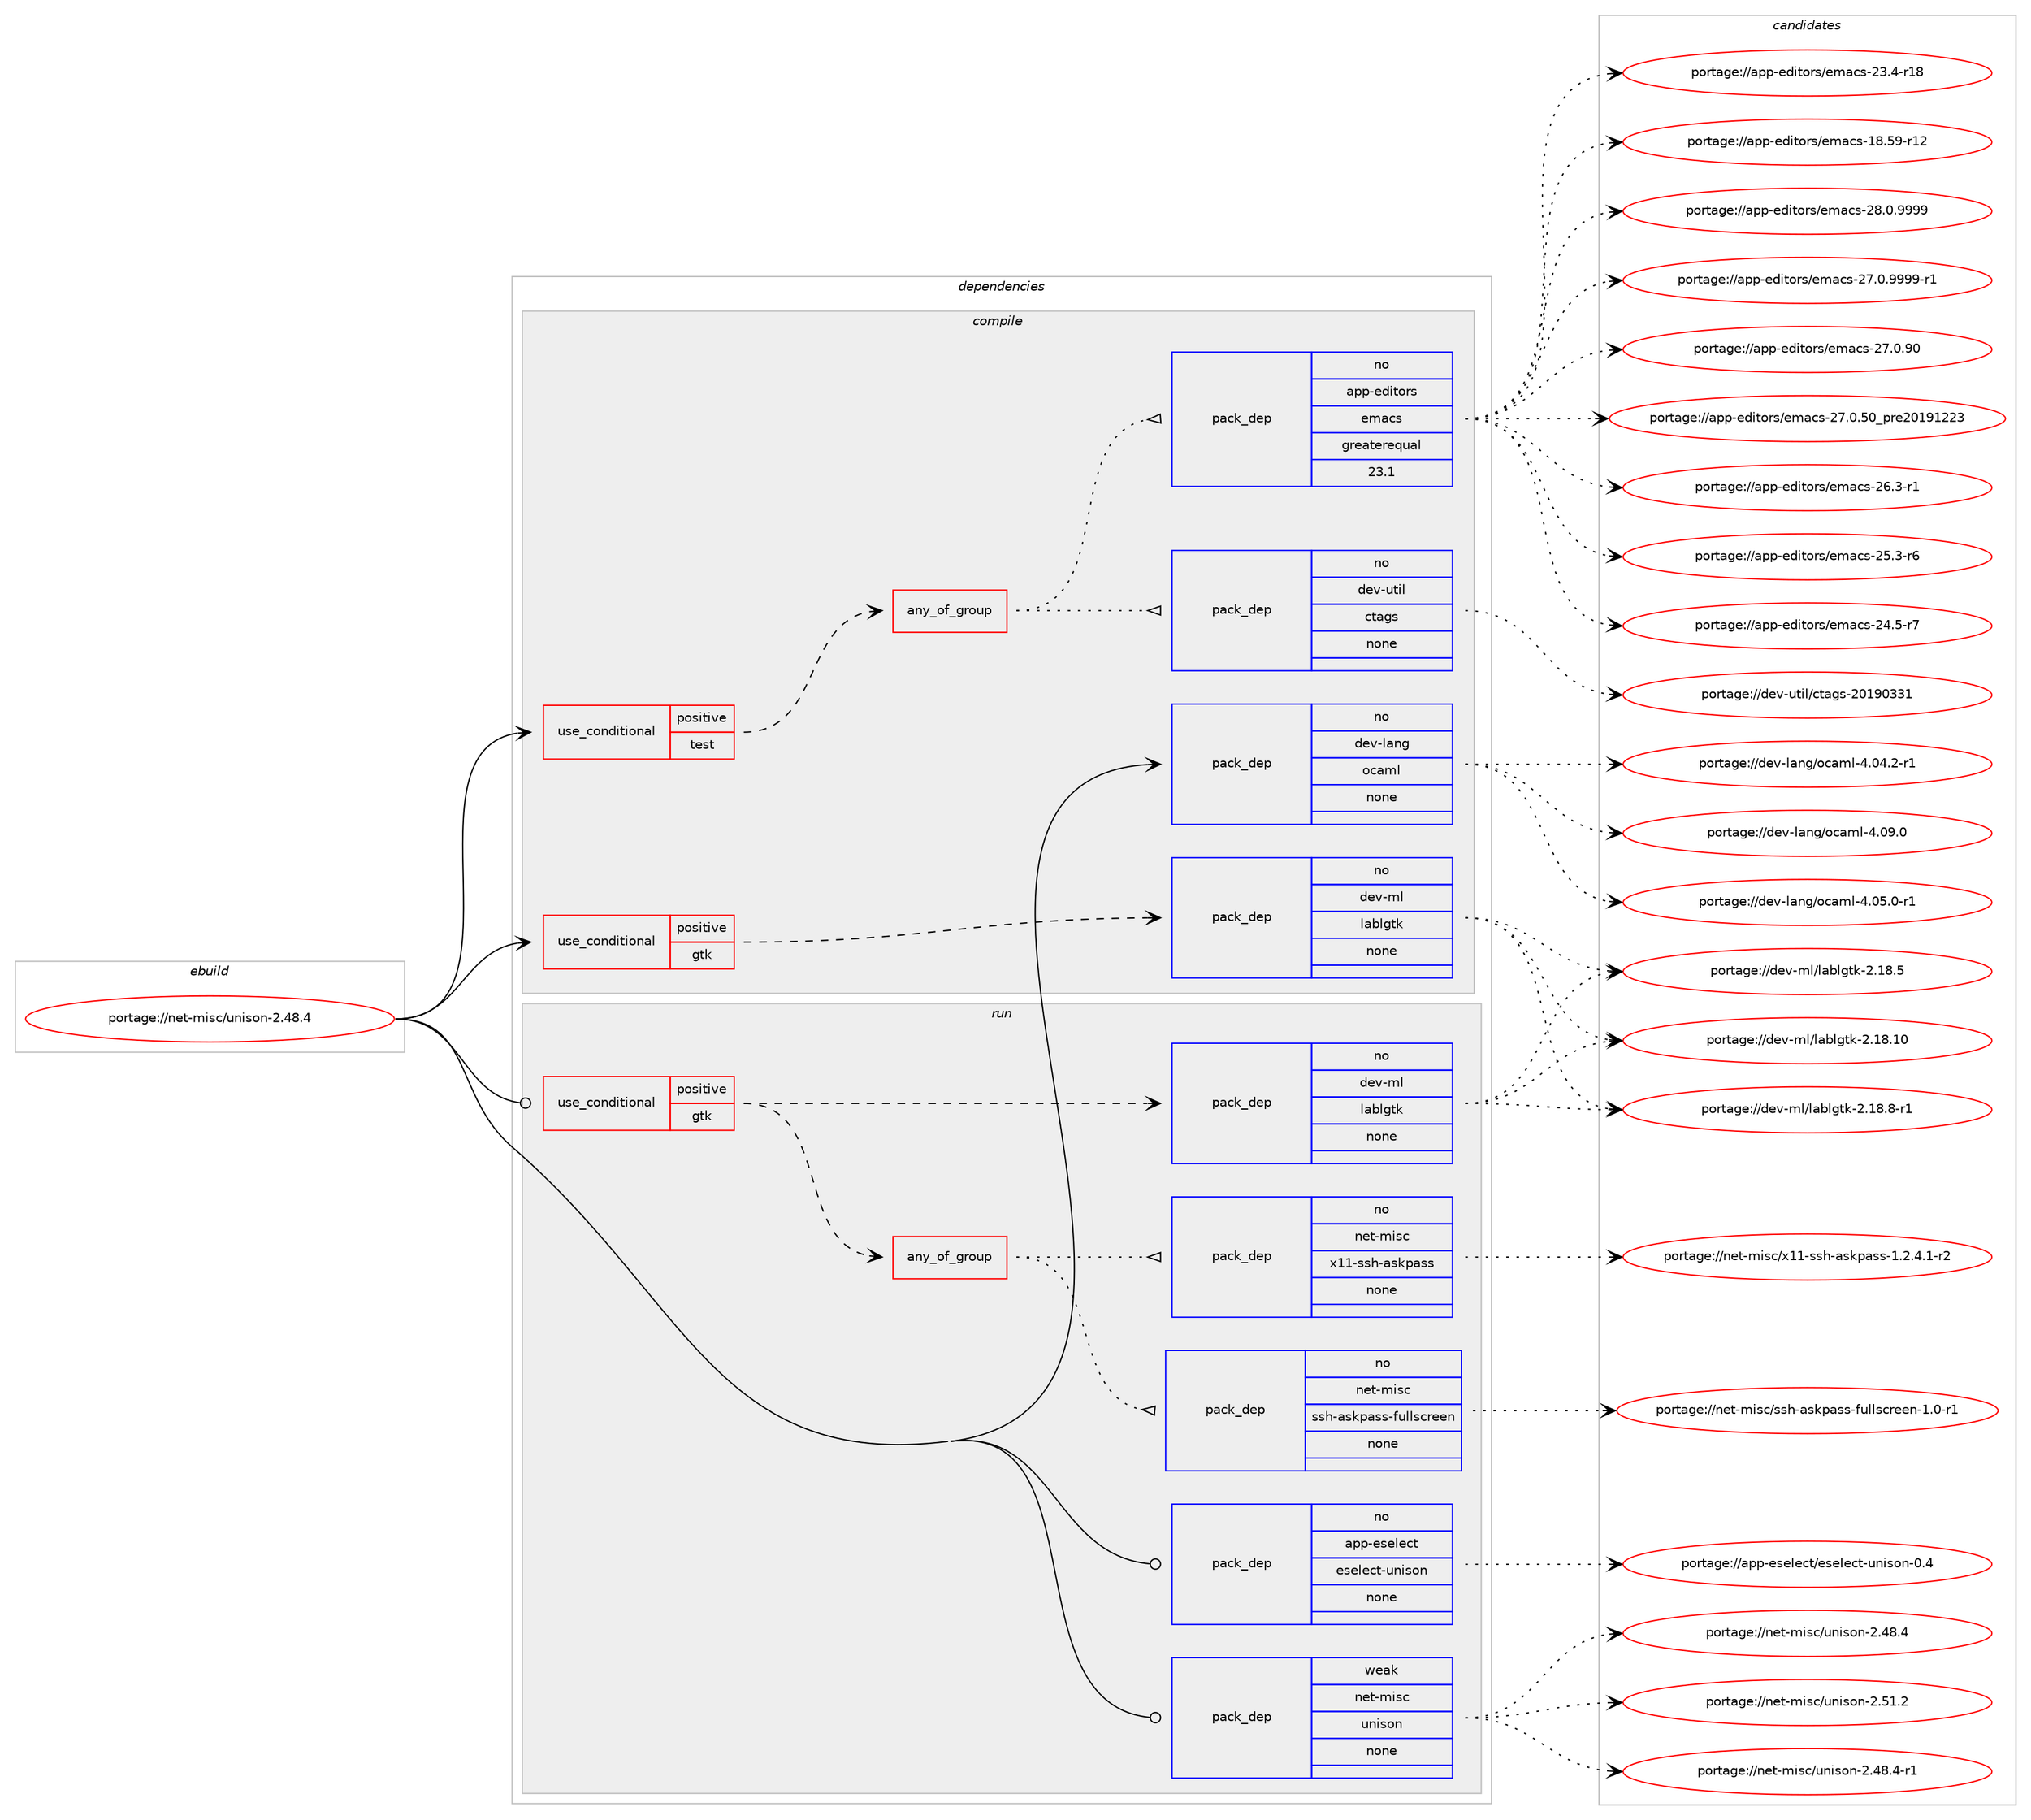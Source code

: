 digraph prolog {

# *************
# Graph options
# *************

newrank=true;
concentrate=true;
compound=true;
graph [rankdir=LR,fontname=Helvetica,fontsize=10,ranksep=1.5];#, ranksep=2.5, nodesep=0.2];
edge  [arrowhead=vee];
node  [fontname=Helvetica,fontsize=10];

# **********
# The ebuild
# **********

subgraph cluster_leftcol {
color=gray;
rank=same;
label=<<i>ebuild</i>>;
id [label="portage://net-misc/unison-2.48.4", color=red, width=4, href="../net-misc/unison-2.48.4.svg"];
}

# ****************
# The dependencies
# ****************

subgraph cluster_midcol {
color=gray;
label=<<i>dependencies</i>>;
subgraph cluster_compile {
fillcolor="#eeeeee";
style=filled;
label=<<i>compile</i>>;
subgraph cond3168 {
dependency20044 [label=<<TABLE BORDER="0" CELLBORDER="1" CELLSPACING="0" CELLPADDING="4"><TR><TD ROWSPAN="3" CELLPADDING="10">use_conditional</TD></TR><TR><TD>positive</TD></TR><TR><TD>gtk</TD></TR></TABLE>>, shape=none, color=red];
subgraph pack16533 {
dependency20045 [label=<<TABLE BORDER="0" CELLBORDER="1" CELLSPACING="0" CELLPADDING="4" WIDTH="220"><TR><TD ROWSPAN="6" CELLPADDING="30">pack_dep</TD></TR><TR><TD WIDTH="110">no</TD></TR><TR><TD>dev-ml</TD></TR><TR><TD>lablgtk</TD></TR><TR><TD>none</TD></TR><TR><TD></TD></TR></TABLE>>, shape=none, color=blue];
}
dependency20044:e -> dependency20045:w [weight=20,style="dashed",arrowhead="vee"];
}
id:e -> dependency20044:w [weight=20,style="solid",arrowhead="vee"];
subgraph cond3169 {
dependency20046 [label=<<TABLE BORDER="0" CELLBORDER="1" CELLSPACING="0" CELLPADDING="4"><TR><TD ROWSPAN="3" CELLPADDING="10">use_conditional</TD></TR><TR><TD>positive</TD></TR><TR><TD>test</TD></TR></TABLE>>, shape=none, color=red];
subgraph any339 {
dependency20047 [label=<<TABLE BORDER="0" CELLBORDER="1" CELLSPACING="0" CELLPADDING="4"><TR><TD CELLPADDING="10">any_of_group</TD></TR></TABLE>>, shape=none, color=red];subgraph pack16534 {
dependency20048 [label=<<TABLE BORDER="0" CELLBORDER="1" CELLSPACING="0" CELLPADDING="4" WIDTH="220"><TR><TD ROWSPAN="6" CELLPADDING="30">pack_dep</TD></TR><TR><TD WIDTH="110">no</TD></TR><TR><TD>dev-util</TD></TR><TR><TD>ctags</TD></TR><TR><TD>none</TD></TR><TR><TD></TD></TR></TABLE>>, shape=none, color=blue];
}
dependency20047:e -> dependency20048:w [weight=20,style="dotted",arrowhead="oinv"];
subgraph pack16535 {
dependency20049 [label=<<TABLE BORDER="0" CELLBORDER="1" CELLSPACING="0" CELLPADDING="4" WIDTH="220"><TR><TD ROWSPAN="6" CELLPADDING="30">pack_dep</TD></TR><TR><TD WIDTH="110">no</TD></TR><TR><TD>app-editors</TD></TR><TR><TD>emacs</TD></TR><TR><TD>greaterequal</TD></TR><TR><TD>23.1</TD></TR></TABLE>>, shape=none, color=blue];
}
dependency20047:e -> dependency20049:w [weight=20,style="dotted",arrowhead="oinv"];
}
dependency20046:e -> dependency20047:w [weight=20,style="dashed",arrowhead="vee"];
}
id:e -> dependency20046:w [weight=20,style="solid",arrowhead="vee"];
subgraph pack16536 {
dependency20050 [label=<<TABLE BORDER="0" CELLBORDER="1" CELLSPACING="0" CELLPADDING="4" WIDTH="220"><TR><TD ROWSPAN="6" CELLPADDING="30">pack_dep</TD></TR><TR><TD WIDTH="110">no</TD></TR><TR><TD>dev-lang</TD></TR><TR><TD>ocaml</TD></TR><TR><TD>none</TD></TR><TR><TD></TD></TR></TABLE>>, shape=none, color=blue];
}
id:e -> dependency20050:w [weight=20,style="solid",arrowhead="vee"];
}
subgraph cluster_compileandrun {
fillcolor="#eeeeee";
style=filled;
label=<<i>compile and run</i>>;
}
subgraph cluster_run {
fillcolor="#eeeeee";
style=filled;
label=<<i>run</i>>;
subgraph cond3170 {
dependency20051 [label=<<TABLE BORDER="0" CELLBORDER="1" CELLSPACING="0" CELLPADDING="4"><TR><TD ROWSPAN="3" CELLPADDING="10">use_conditional</TD></TR><TR><TD>positive</TD></TR><TR><TD>gtk</TD></TR></TABLE>>, shape=none, color=red];
subgraph pack16537 {
dependency20052 [label=<<TABLE BORDER="0" CELLBORDER="1" CELLSPACING="0" CELLPADDING="4" WIDTH="220"><TR><TD ROWSPAN="6" CELLPADDING="30">pack_dep</TD></TR><TR><TD WIDTH="110">no</TD></TR><TR><TD>dev-ml</TD></TR><TR><TD>lablgtk</TD></TR><TR><TD>none</TD></TR><TR><TD></TD></TR></TABLE>>, shape=none, color=blue];
}
dependency20051:e -> dependency20052:w [weight=20,style="dashed",arrowhead="vee"];
subgraph any340 {
dependency20053 [label=<<TABLE BORDER="0" CELLBORDER="1" CELLSPACING="0" CELLPADDING="4"><TR><TD CELLPADDING="10">any_of_group</TD></TR></TABLE>>, shape=none, color=red];subgraph pack16538 {
dependency20054 [label=<<TABLE BORDER="0" CELLBORDER="1" CELLSPACING="0" CELLPADDING="4" WIDTH="220"><TR><TD ROWSPAN="6" CELLPADDING="30">pack_dep</TD></TR><TR><TD WIDTH="110">no</TD></TR><TR><TD>net-misc</TD></TR><TR><TD>x11-ssh-askpass</TD></TR><TR><TD>none</TD></TR><TR><TD></TD></TR></TABLE>>, shape=none, color=blue];
}
dependency20053:e -> dependency20054:w [weight=20,style="dotted",arrowhead="oinv"];
subgraph pack16539 {
dependency20055 [label=<<TABLE BORDER="0" CELLBORDER="1" CELLSPACING="0" CELLPADDING="4" WIDTH="220"><TR><TD ROWSPAN="6" CELLPADDING="30">pack_dep</TD></TR><TR><TD WIDTH="110">no</TD></TR><TR><TD>net-misc</TD></TR><TR><TD>ssh-askpass-fullscreen</TD></TR><TR><TD>none</TD></TR><TR><TD></TD></TR></TABLE>>, shape=none, color=blue];
}
dependency20053:e -> dependency20055:w [weight=20,style="dotted",arrowhead="oinv"];
}
dependency20051:e -> dependency20053:w [weight=20,style="dashed",arrowhead="vee"];
}
id:e -> dependency20051:w [weight=20,style="solid",arrowhead="odot"];
subgraph pack16540 {
dependency20056 [label=<<TABLE BORDER="0" CELLBORDER="1" CELLSPACING="0" CELLPADDING="4" WIDTH="220"><TR><TD ROWSPAN="6" CELLPADDING="30">pack_dep</TD></TR><TR><TD WIDTH="110">no</TD></TR><TR><TD>app-eselect</TD></TR><TR><TD>eselect-unison</TD></TR><TR><TD>none</TD></TR><TR><TD></TD></TR></TABLE>>, shape=none, color=blue];
}
id:e -> dependency20056:w [weight=20,style="solid",arrowhead="odot"];
subgraph pack16541 {
dependency20057 [label=<<TABLE BORDER="0" CELLBORDER="1" CELLSPACING="0" CELLPADDING="4" WIDTH="220"><TR><TD ROWSPAN="6" CELLPADDING="30">pack_dep</TD></TR><TR><TD WIDTH="110">weak</TD></TR><TR><TD>net-misc</TD></TR><TR><TD>unison</TD></TR><TR><TD>none</TD></TR><TR><TD></TD></TR></TABLE>>, shape=none, color=blue];
}
id:e -> dependency20057:w [weight=20,style="solid",arrowhead="odot"];
}
}

# **************
# The candidates
# **************

subgraph cluster_choices {
rank=same;
color=gray;
label=<<i>candidates</i>>;

subgraph choice16533 {
color=black;
nodesep=1;
choice10010111845109108471089798108103116107455046495646564511449 [label="portage://dev-ml/lablgtk-2.18.8-r1", color=red, width=4,href="../dev-ml/lablgtk-2.18.8-r1.svg"];
choice1001011184510910847108979810810311610745504649564653 [label="portage://dev-ml/lablgtk-2.18.5", color=red, width=4,href="../dev-ml/lablgtk-2.18.5.svg"];
choice100101118451091084710897981081031161074550464956464948 [label="portage://dev-ml/lablgtk-2.18.10", color=red, width=4,href="../dev-ml/lablgtk-2.18.10.svg"];
dependency20045:e -> choice10010111845109108471089798108103116107455046495646564511449:w [style=dotted,weight="100"];
dependency20045:e -> choice1001011184510910847108979810810311610745504649564653:w [style=dotted,weight="100"];
dependency20045:e -> choice100101118451091084710897981081031161074550464956464948:w [style=dotted,weight="100"];
}
subgraph choice16534 {
color=black;
nodesep=1;
choice10010111845117116105108479911697103115455048495748515149 [label="portage://dev-util/ctags-20190331", color=red, width=4,href="../dev-util/ctags-20190331.svg"];
dependency20048:e -> choice10010111845117116105108479911697103115455048495748515149:w [style=dotted,weight="100"];
}
subgraph choice16535 {
color=black;
nodesep=1;
choice971121124510110010511611111411547101109979911545505646484657575757 [label="portage://app-editors/emacs-28.0.9999", color=red, width=4,href="../app-editors/emacs-28.0.9999.svg"];
choice9711211245101100105116111114115471011099799115455055464846575757574511449 [label="portage://app-editors/emacs-27.0.9999-r1", color=red, width=4,href="../app-editors/emacs-27.0.9999-r1.svg"];
choice97112112451011001051161111141154710110997991154550554648465748 [label="portage://app-editors/emacs-27.0.90", color=red, width=4,href="../app-editors/emacs-27.0.90.svg"];
choice97112112451011001051161111141154710110997991154550554648465348951121141015048495749505051 [label="portage://app-editors/emacs-27.0.50_pre20191223", color=red, width=4,href="../app-editors/emacs-27.0.50_pre20191223.svg"];
choice971121124510110010511611111411547101109979911545505446514511449 [label="portage://app-editors/emacs-26.3-r1", color=red, width=4,href="../app-editors/emacs-26.3-r1.svg"];
choice971121124510110010511611111411547101109979911545505346514511454 [label="portage://app-editors/emacs-25.3-r6", color=red, width=4,href="../app-editors/emacs-25.3-r6.svg"];
choice971121124510110010511611111411547101109979911545505246534511455 [label="portage://app-editors/emacs-24.5-r7", color=red, width=4,href="../app-editors/emacs-24.5-r7.svg"];
choice97112112451011001051161111141154710110997991154550514652451144956 [label="portage://app-editors/emacs-23.4-r18", color=red, width=4,href="../app-editors/emacs-23.4-r18.svg"];
choice9711211245101100105116111114115471011099799115454956465357451144950 [label="portage://app-editors/emacs-18.59-r12", color=red, width=4,href="../app-editors/emacs-18.59-r12.svg"];
dependency20049:e -> choice971121124510110010511611111411547101109979911545505646484657575757:w [style=dotted,weight="100"];
dependency20049:e -> choice9711211245101100105116111114115471011099799115455055464846575757574511449:w [style=dotted,weight="100"];
dependency20049:e -> choice97112112451011001051161111141154710110997991154550554648465748:w [style=dotted,weight="100"];
dependency20049:e -> choice97112112451011001051161111141154710110997991154550554648465348951121141015048495749505051:w [style=dotted,weight="100"];
dependency20049:e -> choice971121124510110010511611111411547101109979911545505446514511449:w [style=dotted,weight="100"];
dependency20049:e -> choice971121124510110010511611111411547101109979911545505346514511454:w [style=dotted,weight="100"];
dependency20049:e -> choice971121124510110010511611111411547101109979911545505246534511455:w [style=dotted,weight="100"];
dependency20049:e -> choice97112112451011001051161111141154710110997991154550514652451144956:w [style=dotted,weight="100"];
dependency20049:e -> choice9711211245101100105116111114115471011099799115454956465357451144950:w [style=dotted,weight="100"];
}
subgraph choice16536 {
color=black;
nodesep=1;
choice100101118451089711010347111999710910845524648574648 [label="portage://dev-lang/ocaml-4.09.0", color=red, width=4,href="../dev-lang/ocaml-4.09.0.svg"];
choice1001011184510897110103471119997109108455246485346484511449 [label="portage://dev-lang/ocaml-4.05.0-r1", color=red, width=4,href="../dev-lang/ocaml-4.05.0-r1.svg"];
choice1001011184510897110103471119997109108455246485246504511449 [label="portage://dev-lang/ocaml-4.04.2-r1", color=red, width=4,href="../dev-lang/ocaml-4.04.2-r1.svg"];
dependency20050:e -> choice100101118451089711010347111999710910845524648574648:w [style=dotted,weight="100"];
dependency20050:e -> choice1001011184510897110103471119997109108455246485346484511449:w [style=dotted,weight="100"];
dependency20050:e -> choice1001011184510897110103471119997109108455246485246504511449:w [style=dotted,weight="100"];
}
subgraph choice16537 {
color=black;
nodesep=1;
choice10010111845109108471089798108103116107455046495646564511449 [label="portage://dev-ml/lablgtk-2.18.8-r1", color=red, width=4,href="../dev-ml/lablgtk-2.18.8-r1.svg"];
choice1001011184510910847108979810810311610745504649564653 [label="portage://dev-ml/lablgtk-2.18.5", color=red, width=4,href="../dev-ml/lablgtk-2.18.5.svg"];
choice100101118451091084710897981081031161074550464956464948 [label="portage://dev-ml/lablgtk-2.18.10", color=red, width=4,href="../dev-ml/lablgtk-2.18.10.svg"];
dependency20052:e -> choice10010111845109108471089798108103116107455046495646564511449:w [style=dotted,weight="100"];
dependency20052:e -> choice1001011184510910847108979810810311610745504649564653:w [style=dotted,weight="100"];
dependency20052:e -> choice100101118451091084710897981081031161074550464956464948:w [style=dotted,weight="100"];
}
subgraph choice16538 {
color=black;
nodesep=1;
choice11010111645109105115994712049494511511510445971151071129711511545494650465246494511450 [label="portage://net-misc/x11-ssh-askpass-1.2.4.1-r2", color=red, width=4,href="../net-misc/x11-ssh-askpass-1.2.4.1-r2.svg"];
dependency20054:e -> choice11010111645109105115994712049494511511510445971151071129711511545494650465246494511450:w [style=dotted,weight="100"];
}
subgraph choice16539 {
color=black;
nodesep=1;
choice1101011164510910511599471151151044597115107112971151154510211710810811599114101101110454946484511449 [label="portage://net-misc/ssh-askpass-fullscreen-1.0-r1", color=red, width=4,href="../net-misc/ssh-askpass-fullscreen-1.0-r1.svg"];
dependency20055:e -> choice1101011164510910511599471151151044597115107112971151154510211710810811599114101101110454946484511449:w [style=dotted,weight="100"];
}
subgraph choice16540 {
color=black;
nodesep=1;
choice97112112451011151011081019911647101115101108101991164511711010511511111045484652 [label="portage://app-eselect/eselect-unison-0.4", color=red, width=4,href="../app-eselect/eselect-unison-0.4.svg"];
dependency20056:e -> choice97112112451011151011081019911647101115101108101991164511711010511511111045484652:w [style=dotted,weight="100"];
}
subgraph choice16541 {
color=black;
nodesep=1;
choice11010111645109105115994711711010511511111045504653494650 [label="portage://net-misc/unison-2.51.2", color=red, width=4,href="../net-misc/unison-2.51.2.svg"];
choice110101116451091051159947117110105115111110455046525646524511449 [label="portage://net-misc/unison-2.48.4-r1", color=red, width=4,href="../net-misc/unison-2.48.4-r1.svg"];
choice11010111645109105115994711711010511511111045504652564652 [label="portage://net-misc/unison-2.48.4", color=red, width=4,href="../net-misc/unison-2.48.4.svg"];
dependency20057:e -> choice11010111645109105115994711711010511511111045504653494650:w [style=dotted,weight="100"];
dependency20057:e -> choice110101116451091051159947117110105115111110455046525646524511449:w [style=dotted,weight="100"];
dependency20057:e -> choice11010111645109105115994711711010511511111045504652564652:w [style=dotted,weight="100"];
}
}

}
